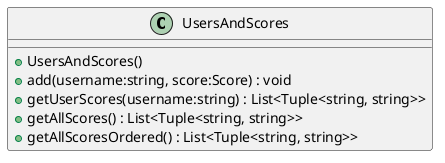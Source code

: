 @startuml
class UsersAndScores {
    + UsersAndScores()
    + add(username:string, score:Score) : void
    + getUserScores(username:string) : List<Tuple<string, string>>
    + getAllScores() : List<Tuple<string, string>>
    + getAllScoresOrdered() : List<Tuple<string, string>>
}
@enduml
